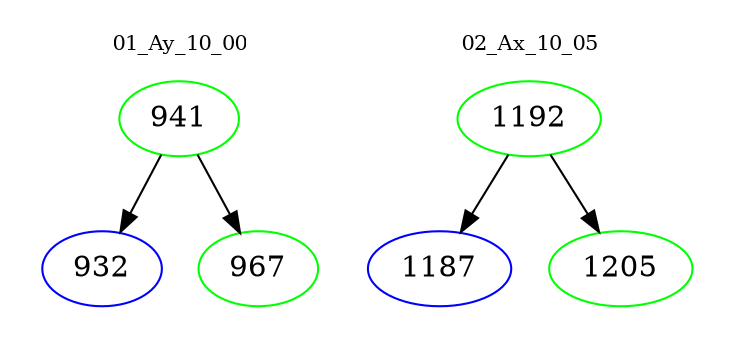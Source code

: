 digraph{
subgraph cluster_0 {
color = white
label = "01_Ay_10_00";
fontsize=10;
T0_941 [label="941", color="green"]
T0_941 -> T0_932 [color="black"]
T0_932 [label="932", color="blue"]
T0_941 -> T0_967 [color="black"]
T0_967 [label="967", color="green"]
}
subgraph cluster_1 {
color = white
label = "02_Ax_10_05";
fontsize=10;
T1_1192 [label="1192", color="green"]
T1_1192 -> T1_1187 [color="black"]
T1_1187 [label="1187", color="blue"]
T1_1192 -> T1_1205 [color="black"]
T1_1205 [label="1205", color="green"]
}
}
